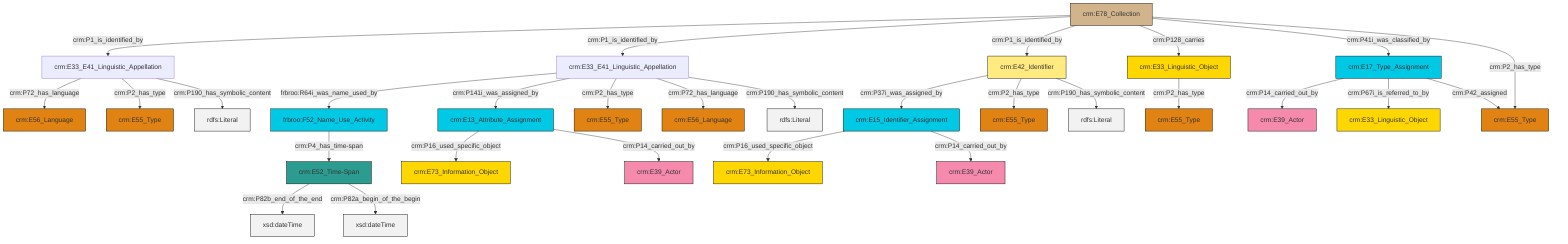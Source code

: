 graph TD
classDef Literal fill:#f2f2f2,stroke:#000000;
classDef CRM_Entity fill:#FFFFFF,stroke:#000000;
classDef Temporal_Entity fill:#00C9E6, stroke:#000000;
classDef Type fill:#E18312, stroke:#000000;
classDef Time-Span fill:#2C9C91, stroke:#000000;
classDef Appellation fill:#FFEB7F, stroke:#000000;
classDef Place fill:#008836, stroke:#000000;
classDef Persistent_Item fill:#B266B2, stroke:#000000;
classDef Conceptual_Object fill:#FFD700, stroke:#000000;
classDef Physical_Thing fill:#D2B48C, stroke:#000000;
classDef Actor fill:#f58aad, stroke:#000000;
classDef PC_Classes fill:#4ce600, stroke:#000000;
classDef Multi fill:#cccccc,stroke:#000000;

2["crm:E33_E41_Linguistic_Appellation"]:::Default -->|crm:P72_has_language| 4["crm:E56_Language"]:::Type
7["crm:E42_Identifier"]:::Appellation -->|crm:P37i_was_assigned_by| 5["crm:E15_Identifier_Assignment"]:::Temporal_Entity
0["crm:E13_Attribute_Assignment"]:::Temporal_Entity -->|crm:P16_used_specific_object| 8["crm:E73_Information_Object"]:::Conceptual_Object
7["crm:E42_Identifier"]:::Appellation -->|crm:P2_has_type| 11["crm:E55_Type"]:::Type
14["crm:E33_E41_Linguistic_Appellation"]:::Default -->|frbroo:R64i_was_name_used_by| 15["frbroo:F52_Name_Use_Activity"]:::Temporal_Entity
16["crm:E78_Collection"]:::Physical_Thing -->|crm:P1_is_identified_by| 2["crm:E33_E41_Linguistic_Appellation"]:::Default
19["crm:E17_Type_Assignment"]:::Temporal_Entity -->|crm:P14_carried_out_by| 20["crm:E39_Actor"]:::Actor
16["crm:E78_Collection"]:::Physical_Thing -->|crm:P1_is_identified_by| 14["crm:E33_E41_Linguistic_Appellation"]:::Default
19["crm:E17_Type_Assignment"]:::Temporal_Entity -->|crm:P67i_is_referred_to_by| 23["crm:E33_Linguistic_Object"]:::Conceptual_Object
16["crm:E78_Collection"]:::Physical_Thing -->|crm:P1_is_identified_by| 7["crm:E42_Identifier"]:::Appellation
27["crm:E52_Time-Span"]:::Time-Span -->|crm:P82b_end_of_the_end| 28[xsd:dateTime]:::Literal
5["crm:E15_Identifier_Assignment"]:::Temporal_Entity -->|crm:P16_used_specific_object| 17["crm:E73_Information_Object"]:::Conceptual_Object
15["frbroo:F52_Name_Use_Activity"]:::Temporal_Entity -->|crm:P4_has_time-span| 27["crm:E52_Time-Span"]:::Time-Span
7["crm:E42_Identifier"]:::Appellation -->|crm:P190_has_symbolic_content| 34[rdfs:Literal]:::Literal
16["crm:E78_Collection"]:::Physical_Thing -->|crm:P128_carries| 35["crm:E33_Linguistic_Object"]:::Conceptual_Object
16["crm:E78_Collection"]:::Physical_Thing -->|crm:P41i_was_classified_by| 19["crm:E17_Type_Assignment"]:::Temporal_Entity
16["crm:E78_Collection"]:::Physical_Thing -->|crm:P2_has_type| 29["crm:E55_Type"]:::Type
5["crm:E15_Identifier_Assignment"]:::Temporal_Entity -->|crm:P14_carried_out_by| 37["crm:E39_Actor"]:::Actor
2["crm:E33_E41_Linguistic_Appellation"]:::Default -->|crm:P2_has_type| 9["crm:E55_Type"]:::Type
0["crm:E13_Attribute_Assignment"]:::Temporal_Entity -->|crm:P14_carried_out_by| 40["crm:E39_Actor"]:::Actor
27["crm:E52_Time-Span"]:::Time-Span -->|crm:P82a_begin_of_the_begin| 41[xsd:dateTime]:::Literal
14["crm:E33_E41_Linguistic_Appellation"]:::Default -->|crm:P141i_was_assigned_by| 0["crm:E13_Attribute_Assignment"]:::Temporal_Entity
19["crm:E17_Type_Assignment"]:::Temporal_Entity -->|crm:P42_assigned| 29["crm:E55_Type"]:::Type
14["crm:E33_E41_Linguistic_Appellation"]:::Default -->|crm:P2_has_type| 24["crm:E55_Type"]:::Type
35["crm:E33_Linguistic_Object"]:::Conceptual_Object -->|crm:P2_has_type| 43["crm:E55_Type"]:::Type
14["crm:E33_E41_Linguistic_Appellation"]:::Default -->|crm:P72_has_language| 12["crm:E56_Language"]:::Type
14["crm:E33_E41_Linguistic_Appellation"]:::Default -->|crm:P190_has_symbolic_content| 46[rdfs:Literal]:::Literal
2["crm:E33_E41_Linguistic_Appellation"]:::Default -->|crm:P190_has_symbolic_content| 49[rdfs:Literal]:::Literal
